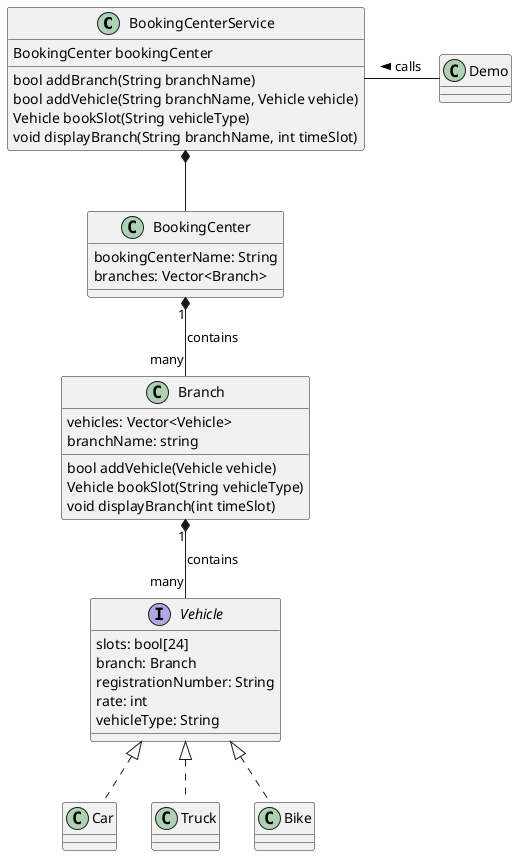 @startuml

class BookingCenterService {
    BookingCenter bookingCenter
    bool addBranch(String branchName)
    bool addVehicle(String branchName, Vehicle vehicle)
    Vehicle bookSlot(String vehicleType)
    void displayBranch(String branchName, int timeSlot)
}

class BookingCenter {
    bookingCenterName: String
    branches: Vector<Branch>
}

class Demo {
}

class Branch {
    vehicles: Vector<Vehicle>
    branchName: string
    bool addVehicle(Vehicle vehicle)
    Vehicle bookSlot(String vehicleType)
    void displayBranch(int timeSlot)
}

interface Vehicle {
    slots: bool[24]
    branch: Branch
    registrationNumber: String
    rate: int
    vehicleType: String
}

class Car implements Vehicle {

}

class Truck implements Vehicle {

}

class Bike implements Vehicle {

}


BookingCenterService *-- BookingCenter
BookingCenter "1" *-- "many" Branch: contains
Branch "1" *-- "many" Vehicle: contains
BookingCenterService - Demo: calls <


@enduml